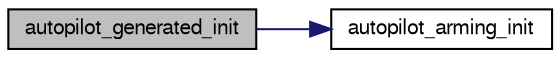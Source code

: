 digraph "autopilot_generated_init"
{
  edge [fontname="FreeSans",fontsize="10",labelfontname="FreeSans",labelfontsize="10"];
  node [fontname="FreeSans",fontsize="10",shape=record];
  rankdir="LR";
  Node1 [label="autopilot_generated_init",height=0.2,width=0.4,color="black", fillcolor="grey75", style="filled", fontcolor="black"];
  Node1 -> Node2 [color="midnightblue",fontsize="10",style="solid",fontname="FreeSans"];
  Node2 [label="autopilot_arming_init",height=0.2,width=0.4,color="black", fillcolor="white", style="filled",URL="$autopilot__arming__switch_8h.html#aea5ad986cd1e5b80aff7ef5589a18aac"];
}

